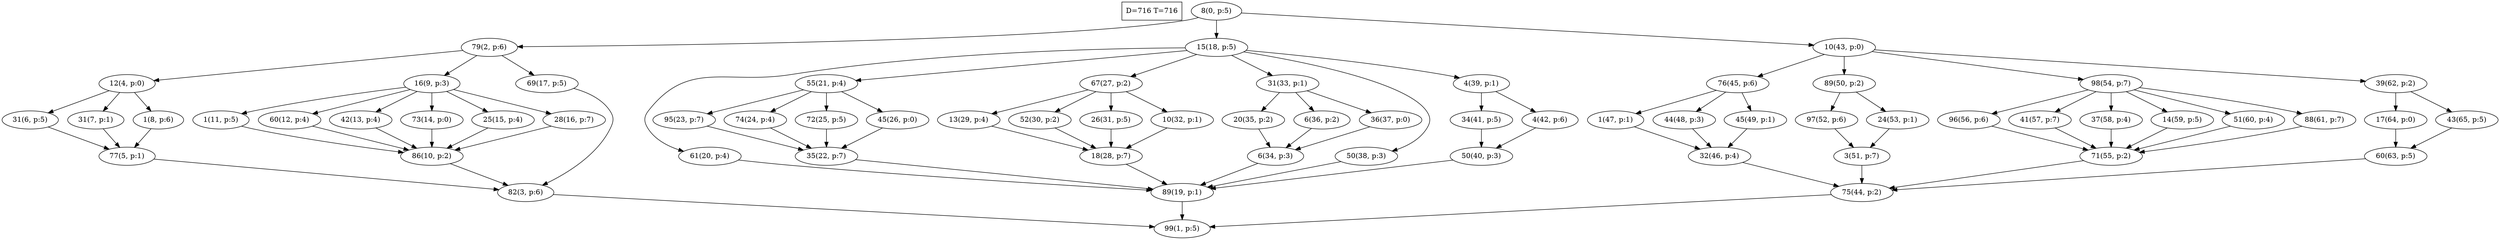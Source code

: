 digraph Task {
i [shape=box, label="D=716 T=716"]; 
0 [label="8(0, p:5)"];
1 [label="99(1, p:5)"];
2 [label="79(2, p:6)"];
3 [label="82(3, p:6)"];
4 [label="12(4, p:0)"];
5 [label="77(5, p:1)"];
6 [label="31(6, p:5)"];
7 [label="31(7, p:1)"];
8 [label="1(8, p:6)"];
9 [label="16(9, p:3)"];
10 [label="86(10, p:2)"];
11 [label="1(11, p:5)"];
12 [label="60(12, p:4)"];
13 [label="42(13, p:4)"];
14 [label="73(14, p:0)"];
15 [label="25(15, p:4)"];
16 [label="28(16, p:7)"];
17 [label="69(17, p:5)"];
18 [label="15(18, p:5)"];
19 [label="89(19, p:1)"];
20 [label="61(20, p:4)"];
21 [label="55(21, p:4)"];
22 [label="35(22, p:7)"];
23 [label="95(23, p:7)"];
24 [label="74(24, p:4)"];
25 [label="72(25, p:5)"];
26 [label="45(26, p:0)"];
27 [label="67(27, p:2)"];
28 [label="18(28, p:7)"];
29 [label="13(29, p:4)"];
30 [label="52(30, p:2)"];
31 [label="26(31, p:5)"];
32 [label="10(32, p:1)"];
33 [label="31(33, p:1)"];
34 [label="6(34, p:3)"];
35 [label="20(35, p:2)"];
36 [label="6(36, p:2)"];
37 [label="36(37, p:0)"];
38 [label="50(38, p:3)"];
39 [label="4(39, p:1)"];
40 [label="50(40, p:3)"];
41 [label="34(41, p:5)"];
42 [label="4(42, p:6)"];
43 [label="10(43, p:0)"];
44 [label="75(44, p:2)"];
45 [label="76(45, p:6)"];
46 [label="32(46, p:4)"];
47 [label="1(47, p:1)"];
48 [label="44(48, p:3)"];
49 [label="45(49, p:1)"];
50 [label="89(50, p:2)"];
51 [label="3(51, p:7)"];
52 [label="97(52, p:6)"];
53 [label="24(53, p:1)"];
54 [label="98(54, p:7)"];
55 [label="71(55, p:2)"];
56 [label="96(56, p:6)"];
57 [label="41(57, p:7)"];
58 [label="37(58, p:4)"];
59 [label="14(59, p:5)"];
60 [label="51(60, p:4)"];
61 [label="88(61, p:7)"];
62 [label="39(62, p:2)"];
63 [label="60(63, p:5)"];
64 [label="17(64, p:0)"];
65 [label="43(65, p:5)"];
0 -> 2;
0 -> 18;
0 -> 43;
2 -> 4;
2 -> 9;
2 -> 17;
3 -> 1;
4 -> 6;
4 -> 7;
4 -> 8;
5 -> 3;
6 -> 5;
7 -> 5;
8 -> 5;
9 -> 11;
9 -> 12;
9 -> 13;
9 -> 14;
9 -> 15;
9 -> 16;
10 -> 3;
11 -> 10;
12 -> 10;
13 -> 10;
14 -> 10;
15 -> 10;
16 -> 10;
17 -> 3;
18 -> 20;
18 -> 21;
18 -> 27;
18 -> 33;
18 -> 38;
18 -> 39;
19 -> 1;
20 -> 19;
21 -> 23;
21 -> 24;
21 -> 25;
21 -> 26;
22 -> 19;
23 -> 22;
24 -> 22;
25 -> 22;
26 -> 22;
27 -> 29;
27 -> 30;
27 -> 31;
27 -> 32;
28 -> 19;
29 -> 28;
30 -> 28;
31 -> 28;
32 -> 28;
33 -> 35;
33 -> 36;
33 -> 37;
34 -> 19;
35 -> 34;
36 -> 34;
37 -> 34;
38 -> 19;
39 -> 41;
39 -> 42;
40 -> 19;
41 -> 40;
42 -> 40;
43 -> 45;
43 -> 50;
43 -> 54;
43 -> 62;
44 -> 1;
45 -> 47;
45 -> 48;
45 -> 49;
46 -> 44;
47 -> 46;
48 -> 46;
49 -> 46;
50 -> 52;
50 -> 53;
51 -> 44;
52 -> 51;
53 -> 51;
54 -> 56;
54 -> 57;
54 -> 58;
54 -> 59;
54 -> 60;
54 -> 61;
55 -> 44;
56 -> 55;
57 -> 55;
58 -> 55;
59 -> 55;
60 -> 55;
61 -> 55;
62 -> 64;
62 -> 65;
63 -> 44;
64 -> 63;
65 -> 63;
}